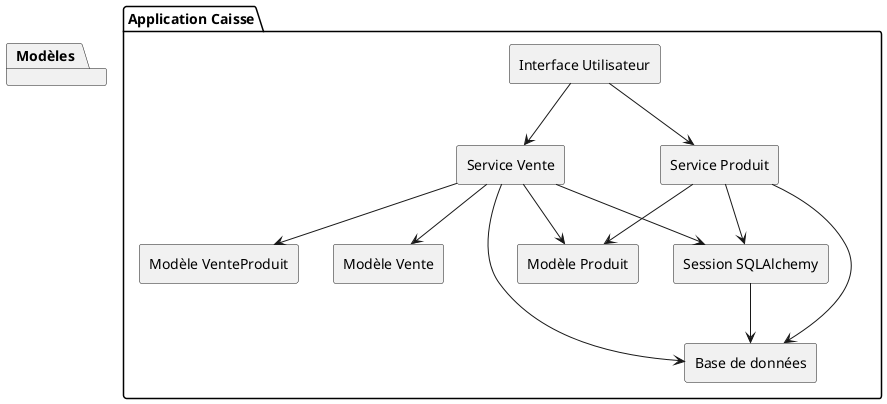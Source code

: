 @startuml
skinparam componentStyle rectangle

package "Application Caisse" {
    
    [Interface Utilisateur] --> [Service Vente]
    [Interface Utilisateur] --> [Service Produit]

    [Service Vente] --> [Base de données]
    [Service Produit] --> [Base de données]

    [Service Vente] --> [Modèle Vente]
    [Service Vente] --> [Modèle Produit]
    [Service Vente] --> [Modèle VenteProduit]

    [Service Produit] --> [Modèle Produit]

    [Service Vente] --> [Session SQLAlchemy]
    [Service Produit] --> [Session SQLAlchemy]
}

package "Modèles" {
    [Modèle Produit]
    [Modèle Vente]
    [Modèle VenteProduit]
}

[Session SQLAlchemy] --> [Base de données]

@enduml
